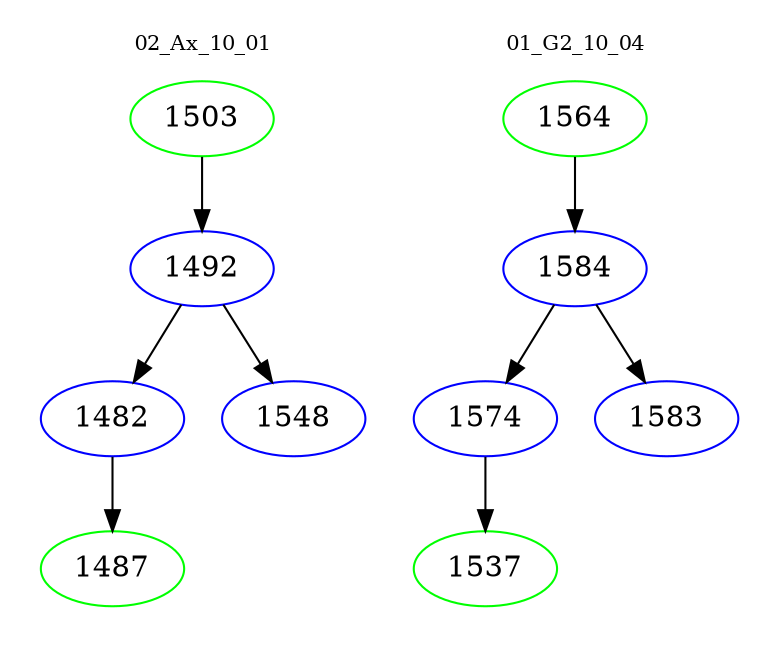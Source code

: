 digraph{
subgraph cluster_0 {
color = white
label = "02_Ax_10_01";
fontsize=10;
T0_1503 [label="1503", color="green"]
T0_1503 -> T0_1492 [color="black"]
T0_1492 [label="1492", color="blue"]
T0_1492 -> T0_1482 [color="black"]
T0_1482 [label="1482", color="blue"]
T0_1482 -> T0_1487 [color="black"]
T0_1487 [label="1487", color="green"]
T0_1492 -> T0_1548 [color="black"]
T0_1548 [label="1548", color="blue"]
}
subgraph cluster_1 {
color = white
label = "01_G2_10_04";
fontsize=10;
T1_1564 [label="1564", color="green"]
T1_1564 -> T1_1584 [color="black"]
T1_1584 [label="1584", color="blue"]
T1_1584 -> T1_1574 [color="black"]
T1_1574 [label="1574", color="blue"]
T1_1574 -> T1_1537 [color="black"]
T1_1537 [label="1537", color="green"]
T1_1584 -> T1_1583 [color="black"]
T1_1583 [label="1583", color="blue"]
}
}
